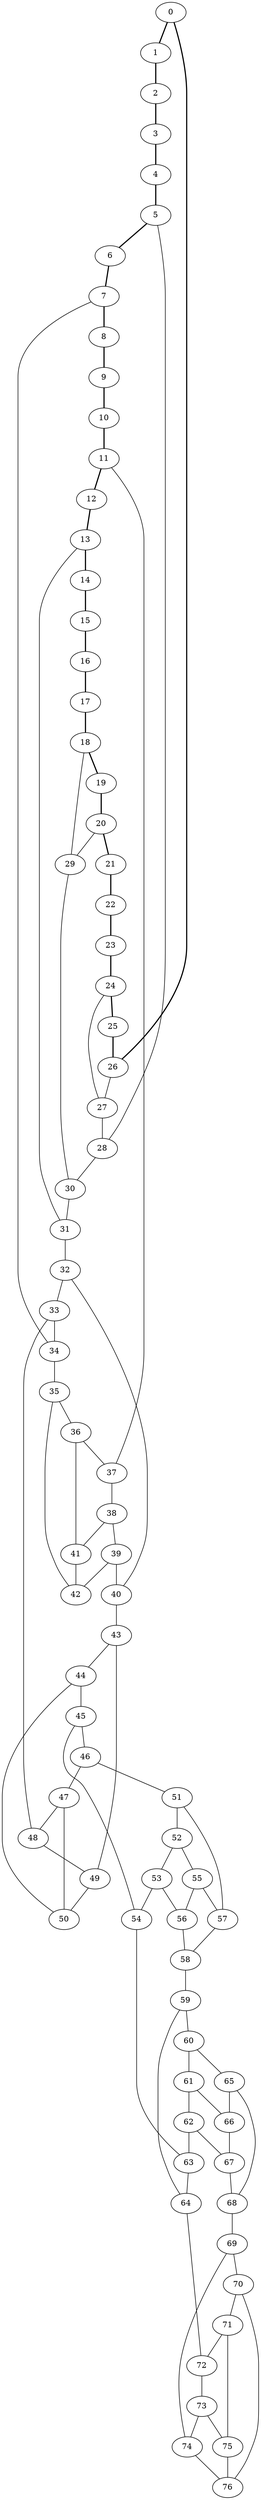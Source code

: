 //Inside of this graph isn't 3-connected
graph G {
0 [ pos = " 17.50,0.00!" ];
0 -- 1[style=bold];
0 -- 26[style=bold];
1 [ pos = " 17.03,4.04!" ];
1 -- 2[style=bold];
2 [ pos = " 15.64,7.85!" ];
2 -- 3[style=bold];
3 [ pos = " 13.41,11.25!" ];
3 -- 4[style=bold];
4 [ pos = " 10.45,14.04!" ];
4 -- 5[style=bold];
5 [ pos = " 6.93,16.07!" ];
5 -- 6[style=bold];
5 -- 28;
6 [ pos = " 3.04,17.23!" ];
6 -- 7[style=bold];
7 [ pos = " -1.02,17.47!" ];
7 -- 8[style=bold];
7 -- 34;
8 [ pos = " -5.02,16.76!" ];
8 -- 9[style=bold];
9 [ pos = " -8.75,15.16!" ];
9 -- 10[style=bold];
10 [ pos = " -12.01,12.73!" ];
10 -- 11[style=bold];
11 [ pos = " -14.62,9.62!" ];
11 -- 12[style=bold];
11 -- 37;
12 [ pos = " -16.44,5.99!" ];
12 -- 13[style=bold];
13 [ pos = " -17.38,2.03!" ];
13 -- 14[style=bold];
13 -- 31;
14 [ pos = " -17.38,-2.03!" ];
14 -- 15[style=bold];
15 [ pos = " -16.44,-5.99!" ];
15 -- 16[style=bold];
16 [ pos = " -14.62,-9.62!" ];
16 -- 17[style=bold];
17 [ pos = " -12.01,-12.73!" ];
17 -- 18[style=bold];
18 [ pos = " -8.75,-15.16!" ];
18 -- 19[style=bold];
18 -- 29;
19 [ pos = " -5.02,-16.76!" ];
19 -- 20[style=bold];
20 [ pos = " -1.02,-17.47!" ];
20 -- 21[style=bold];
20 -- 29;
21 [ pos = " 3.04,-17.23!" ];
21 -- 22[style=bold];
22 [ pos = " 6.93,-16.07!" ];
22 -- 23[style=bold];
23 [ pos = " 10.45,-14.04!" ];
23 -- 24[style=bold];
24 [ pos = " 13.41,-11.25!" ];
24 -- 25[style=bold];
24 -- 27;
25 [ pos = " 15.64,-7.85!" ];
25 -- 26[style=bold];
26 [ pos = " 17.03,-4.04!" ];
26 -- 27;
27 -- 28;
28 -- 30;
29 -- 30;
30 -- 31;
31 -- 32;
32 -- 33;
32 -- 40;
33 -- 34;
33 -- 48;
34 -- 35;
35 -- 36;
35 -- 42;
36 -- 37;
36 -- 41;
37 -- 38;
38 -- 39;
38 -- 41;
39 -- 40;
39 -- 42;
40 -- 43;
41 -- 42;
43 -- 44;
43 -- 49;
44 -- 45;
44 -- 50;
45 -- 46;
45 -- 54;
46 -- 47;
46 -- 51;
47 -- 48;
47 -- 50;
48 -- 49;
49 -- 50;
51 -- 52;
51 -- 57;
52 -- 53;
52 -- 55;
53 -- 54;
53 -- 56;
54 -- 63;
55 -- 56;
55 -- 57;
56 -- 58;
57 -- 58;
58 -- 59;
59 -- 60;
59 -- 64;
60 -- 61;
60 -- 65;
61 -- 62;
61 -- 66;
62 -- 63;
62 -- 67;
63 -- 64;
64 -- 72;
65 -- 66;
65 -- 68;
66 -- 67;
67 -- 68;
68 -- 69;
69 -- 70;
69 -- 74;
70 -- 71;
70 -- 76;
71 -- 72;
71 -- 75;
72 -- 73;
73 -- 74;
73 -- 75;
74 -- 76;
75 -- 76;
}
